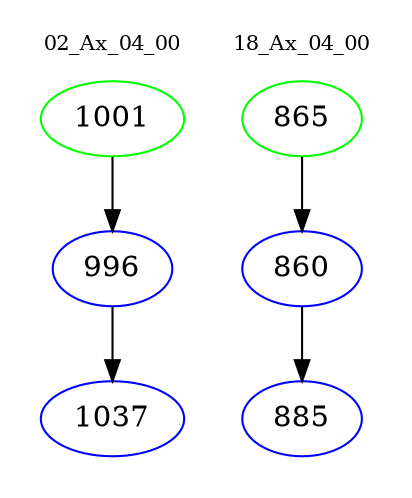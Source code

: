 digraph{
subgraph cluster_0 {
color = white
label = "02_Ax_04_00";
fontsize=10;
T0_1001 [label="1001", color="green"]
T0_1001 -> T0_996 [color="black"]
T0_996 [label="996", color="blue"]
T0_996 -> T0_1037 [color="black"]
T0_1037 [label="1037", color="blue"]
}
subgraph cluster_1 {
color = white
label = "18_Ax_04_00";
fontsize=10;
T1_865 [label="865", color="green"]
T1_865 -> T1_860 [color="black"]
T1_860 [label="860", color="blue"]
T1_860 -> T1_885 [color="black"]
T1_885 [label="885", color="blue"]
}
}
